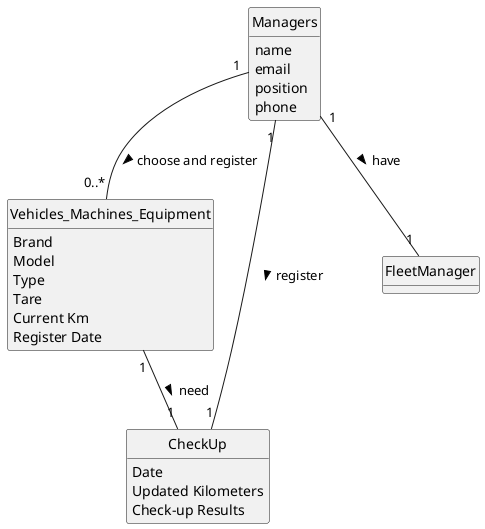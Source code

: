 @startuml
skinparam monochrome true
skinparam packageStyle rectangle
skinparam shadowing false
skinparam monochrome true
skinparam packageStyle rectangle
skinparam shadowing false
'skinparam linetype ortho
'left to right direction
skinparam classAttributeIconSize 0
hide circle
hide methods

class Vehicles_Machines_Equipment {
  Brand
  Model
  Type
  Tare
  Current Km
  Register Date
}

class CheckUp {
  Date
  Updated Kilometers
  Check-up Results
}

class FleetManager {

}

class Managers {
    name
    email
    position
    phone
}
Managers "1" -- "1" CheckUp : register >
Managers "1" -- "1" FleetManager : have >
Vehicles_Machines_Equipment "1" -- "1" CheckUp : need >
Managers "1" -- "0..*" Vehicles_Machines_Equipment : choose and register >

@enduml